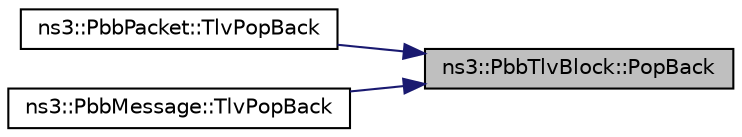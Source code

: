 digraph "ns3::PbbTlvBlock::PopBack"
{
 // LATEX_PDF_SIZE
  edge [fontname="Helvetica",fontsize="10",labelfontname="Helvetica",labelfontsize="10"];
  node [fontname="Helvetica",fontsize="10",shape=record];
  rankdir="RL";
  Node1 [label="ns3::PbbTlvBlock::PopBack",height=0.2,width=0.4,color="black", fillcolor="grey75", style="filled", fontcolor="black",tooltip="Removes a TLV from the back of this block."];
  Node1 -> Node2 [dir="back",color="midnightblue",fontsize="10",style="solid",fontname="Helvetica"];
  Node2 [label="ns3::PbbPacket::TlvPopBack",height=0.2,width=0.4,color="black", fillcolor="white", style="filled",URL="$classns3_1_1_pbb_packet.html#a3162a7d66bb0f845c716fd89ed8c3afb",tooltip="Removes a packet TLV from the back of this block."];
  Node1 -> Node3 [dir="back",color="midnightblue",fontsize="10",style="solid",fontname="Helvetica"];
  Node3 [label="ns3::PbbMessage::TlvPopBack",height=0.2,width=0.4,color="black", fillcolor="white", style="filled",URL="$classns3_1_1_pbb_message.html#a945f05f41ab6aadf1c4299debbbef55b",tooltip="Removes a message TLV from the back of this message."];
}
